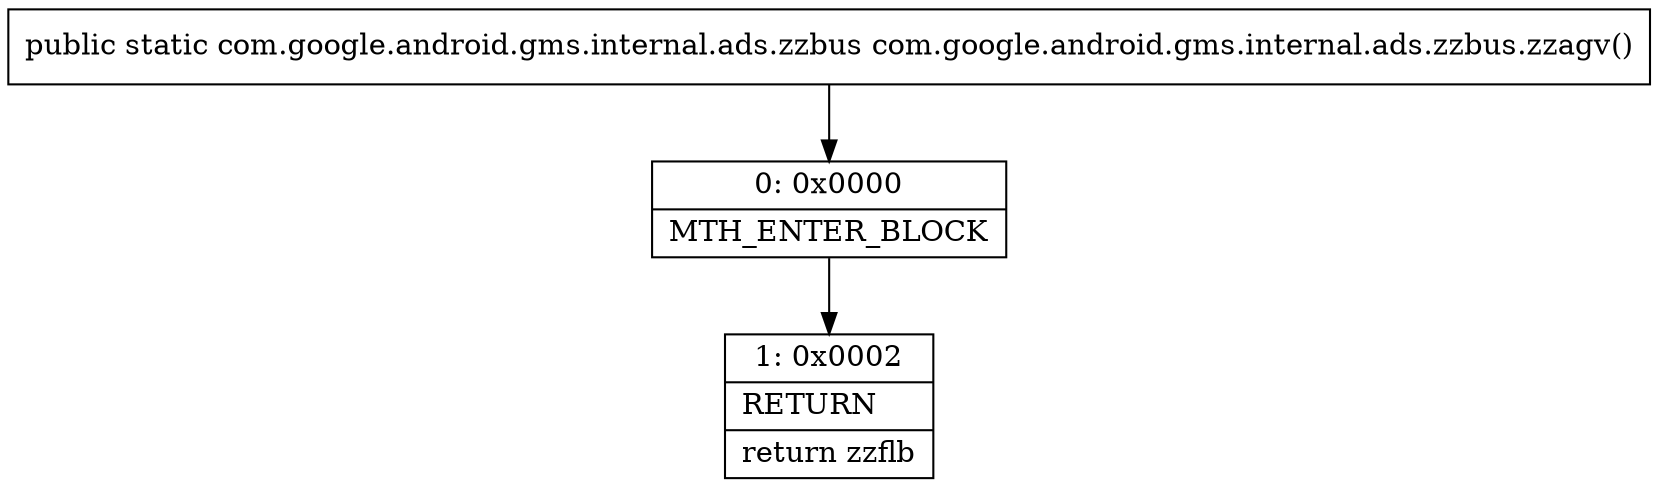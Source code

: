 digraph "CFG forcom.google.android.gms.internal.ads.zzbus.zzagv()Lcom\/google\/android\/gms\/internal\/ads\/zzbus;" {
Node_0 [shape=record,label="{0\:\ 0x0000|MTH_ENTER_BLOCK\l}"];
Node_1 [shape=record,label="{1\:\ 0x0002|RETURN\l|return zzflb\l}"];
MethodNode[shape=record,label="{public static com.google.android.gms.internal.ads.zzbus com.google.android.gms.internal.ads.zzbus.zzagv() }"];
MethodNode -> Node_0;
Node_0 -> Node_1;
}

